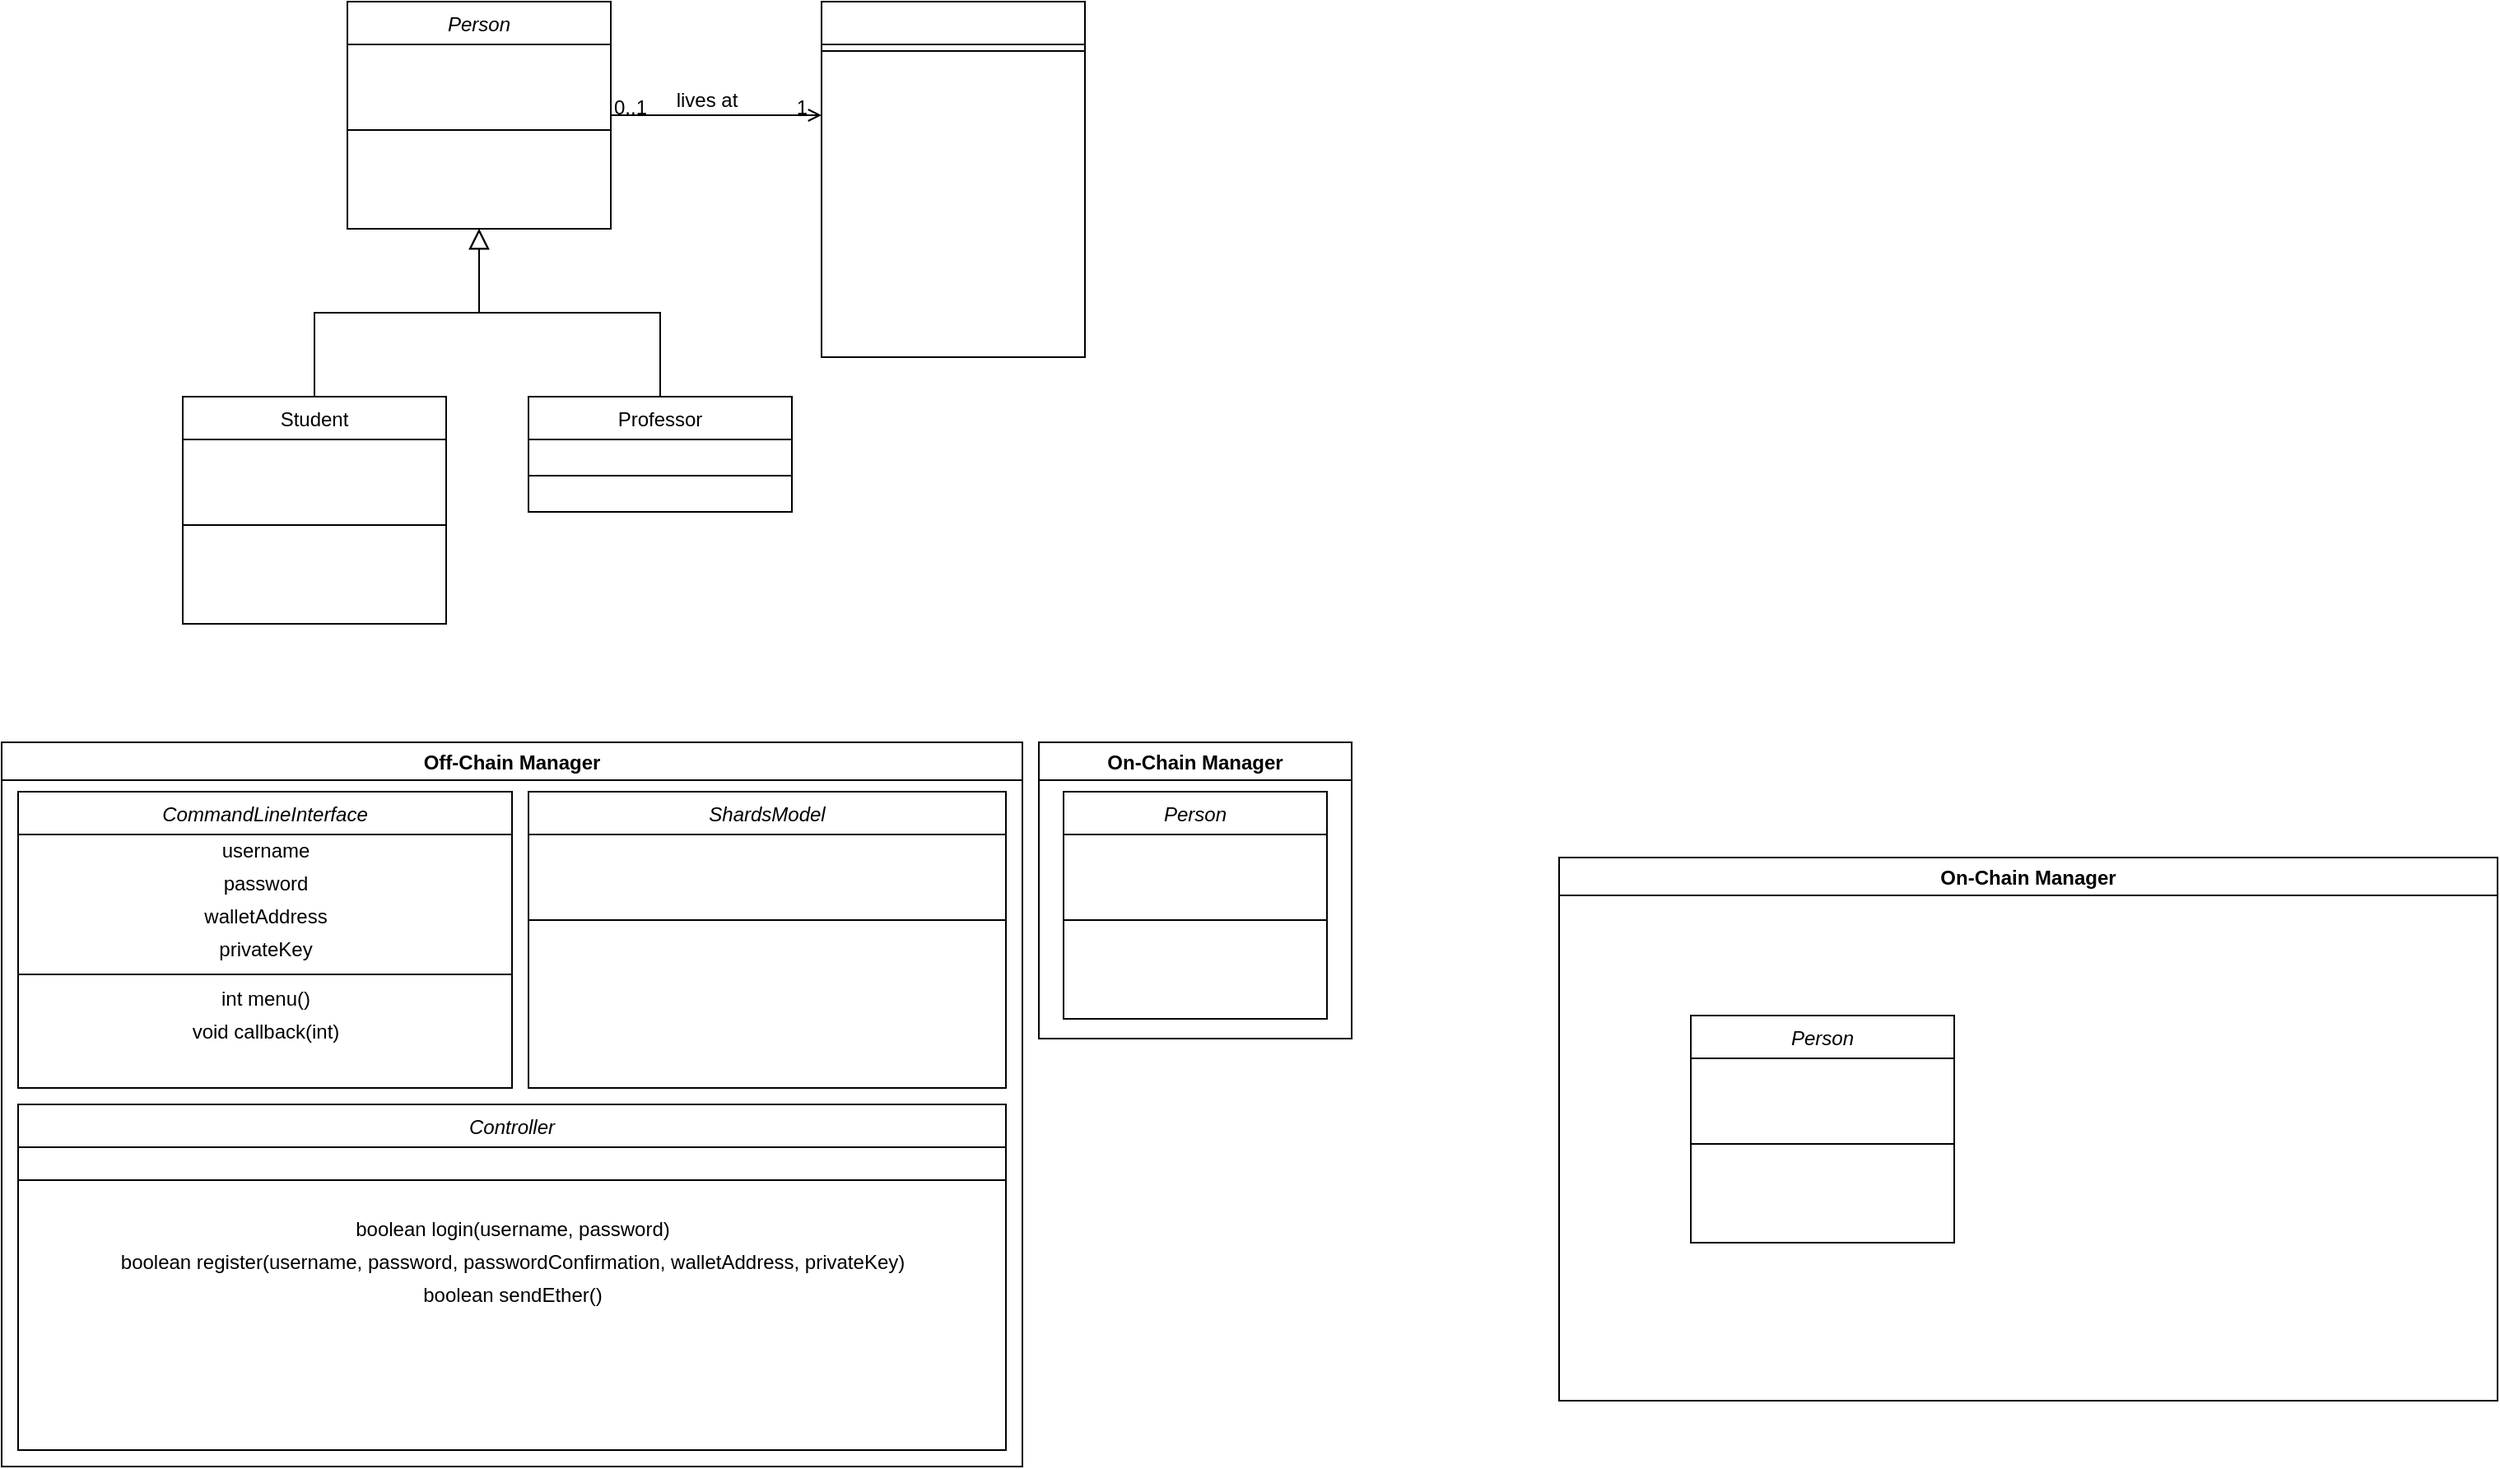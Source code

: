 <mxfile version="14.6.13" type="device" pages="2"><diagram id="C5RBs43oDa-KdzZeNtuy" name="Diagramma delle classi"><mxGraphModel dx="852" dy="534" grid="1" gridSize="10" guides="1" tooltips="1" connect="1" arrows="1" fold="1" page="1" pageScale="1" pageWidth="827" pageHeight="1169" math="0" shadow="0"><root><mxCell id="WIyWlLk6GJQsqaUBKTNV-0"/><mxCell id="WIyWlLk6GJQsqaUBKTNV-1" parent="WIyWlLk6GJQsqaUBKTNV-0"/><mxCell id="zkfFHV4jXpPFQw0GAbJ--0" value="Person" style="swimlane;fontStyle=2;align=center;verticalAlign=top;childLayout=stackLayout;horizontal=1;startSize=26;horizontalStack=0;resizeParent=1;resizeLast=0;collapsible=1;marginBottom=0;rounded=0;shadow=0;strokeWidth=1;" parent="WIyWlLk6GJQsqaUBKTNV-1" vertex="1"><mxGeometry x="220" y="120" width="160" height="138" as="geometry"><mxRectangle x="230" y="140" width="160" height="26" as="alternateBounds"/></mxGeometry></mxCell><mxCell id="zkfFHV4jXpPFQw0GAbJ--4" value="" style="line;html=1;strokeWidth=1;align=left;verticalAlign=middle;spacingTop=-1;spacingLeft=3;spacingRight=3;rotatable=0;labelPosition=right;points=[];portConstraint=eastwest;" parent="zkfFHV4jXpPFQw0GAbJ--0" vertex="1"><mxGeometry y="26" width="160" height="104" as="geometry"/></mxCell><mxCell id="zkfFHV4jXpPFQw0GAbJ--6" value="Student" style="swimlane;fontStyle=0;align=center;verticalAlign=top;childLayout=stackLayout;horizontal=1;startSize=26;horizontalStack=0;resizeParent=1;resizeLast=0;collapsible=1;marginBottom=0;rounded=0;shadow=0;strokeWidth=1;" parent="WIyWlLk6GJQsqaUBKTNV-1" vertex="1"><mxGeometry x="120" y="360" width="160" height="138" as="geometry"><mxRectangle x="130" y="380" width="160" height="26" as="alternateBounds"/></mxGeometry></mxCell><mxCell id="zkfFHV4jXpPFQw0GAbJ--9" value="" style="line;html=1;strokeWidth=1;align=left;verticalAlign=middle;spacingTop=-1;spacingLeft=3;spacingRight=3;rotatable=0;labelPosition=right;points=[];portConstraint=eastwest;" parent="zkfFHV4jXpPFQw0GAbJ--6" vertex="1"><mxGeometry y="26" width="160" height="104" as="geometry"/></mxCell><mxCell id="zkfFHV4jXpPFQw0GAbJ--12" value="" style="endArrow=block;endSize=10;endFill=0;shadow=0;strokeWidth=1;rounded=0;edgeStyle=elbowEdgeStyle;elbow=vertical;" parent="WIyWlLk6GJQsqaUBKTNV-1" source="zkfFHV4jXpPFQw0GAbJ--6" target="zkfFHV4jXpPFQw0GAbJ--0" edge="1"><mxGeometry width="160" relative="1" as="geometry"><mxPoint x="200" y="203" as="sourcePoint"/><mxPoint x="200" y="203" as="targetPoint"/></mxGeometry></mxCell><mxCell id="zkfFHV4jXpPFQw0GAbJ--13" value="Professor" style="swimlane;fontStyle=0;align=center;verticalAlign=top;childLayout=stackLayout;horizontal=1;startSize=26;horizontalStack=0;resizeParent=1;resizeLast=0;collapsible=1;marginBottom=0;rounded=0;shadow=0;strokeWidth=1;" parent="WIyWlLk6GJQsqaUBKTNV-1" vertex="1"><mxGeometry x="330" y="360" width="160" height="70" as="geometry"><mxRectangle x="340" y="380" width="170" height="26" as="alternateBounds"/></mxGeometry></mxCell><mxCell id="zkfFHV4jXpPFQw0GAbJ--15" value="" style="line;html=1;strokeWidth=1;align=left;verticalAlign=middle;spacingTop=-1;spacingLeft=3;spacingRight=3;rotatable=0;labelPosition=right;points=[];portConstraint=eastwest;" parent="zkfFHV4jXpPFQw0GAbJ--13" vertex="1"><mxGeometry y="26" width="160" height="44" as="geometry"/></mxCell><mxCell id="zkfFHV4jXpPFQw0GAbJ--16" value="" style="endArrow=block;endSize=10;endFill=0;shadow=0;strokeWidth=1;rounded=0;edgeStyle=elbowEdgeStyle;elbow=vertical;" parent="WIyWlLk6GJQsqaUBKTNV-1" source="zkfFHV4jXpPFQw0GAbJ--13" target="zkfFHV4jXpPFQw0GAbJ--0" edge="1"><mxGeometry width="160" relative="1" as="geometry"><mxPoint x="210" y="373" as="sourcePoint"/><mxPoint x="310" y="271" as="targetPoint"/></mxGeometry></mxCell><mxCell id="zkfFHV4jXpPFQw0GAbJ--17" value="" style="swimlane;fontStyle=0;align=center;verticalAlign=top;childLayout=stackLayout;horizontal=1;startSize=26;horizontalStack=0;resizeParent=1;resizeLast=0;collapsible=1;marginBottom=0;rounded=0;shadow=0;strokeWidth=1;" parent="WIyWlLk6GJQsqaUBKTNV-1" vertex="1"><mxGeometry x="508" y="120" width="160" height="216" as="geometry"><mxRectangle x="550" y="140" width="160" height="26" as="alternateBounds"/></mxGeometry></mxCell><mxCell id="zkfFHV4jXpPFQw0GAbJ--23" value="" style="line;html=1;strokeWidth=1;align=left;verticalAlign=middle;spacingTop=-1;spacingLeft=3;spacingRight=3;rotatable=0;labelPosition=right;points=[];portConstraint=eastwest;" parent="zkfFHV4jXpPFQw0GAbJ--17" vertex="1"><mxGeometry y="26" width="160" height="8" as="geometry"/></mxCell><mxCell id="zkfFHV4jXpPFQw0GAbJ--26" value="" style="endArrow=open;shadow=0;strokeWidth=1;rounded=0;endFill=1;edgeStyle=elbowEdgeStyle;elbow=vertical;" parent="WIyWlLk6GJQsqaUBKTNV-1" source="zkfFHV4jXpPFQw0GAbJ--0" target="zkfFHV4jXpPFQw0GAbJ--17" edge="1"><mxGeometry x="0.5" y="41" relative="1" as="geometry"><mxPoint x="380" y="192" as="sourcePoint"/><mxPoint x="540" y="192" as="targetPoint"/><mxPoint x="-40" y="32" as="offset"/></mxGeometry></mxCell><mxCell id="zkfFHV4jXpPFQw0GAbJ--27" value="0..1" style="resizable=0;align=left;verticalAlign=bottom;labelBackgroundColor=none;fontSize=12;" parent="zkfFHV4jXpPFQw0GAbJ--26" connectable="0" vertex="1"><mxGeometry x="-1" relative="1" as="geometry"><mxPoint y="4" as="offset"/></mxGeometry></mxCell><mxCell id="zkfFHV4jXpPFQw0GAbJ--28" value="1" style="resizable=0;align=right;verticalAlign=bottom;labelBackgroundColor=none;fontSize=12;" parent="zkfFHV4jXpPFQw0GAbJ--26" connectable="0" vertex="1"><mxGeometry x="1" relative="1" as="geometry"><mxPoint x="-7" y="4" as="offset"/></mxGeometry></mxCell><mxCell id="zkfFHV4jXpPFQw0GAbJ--29" value="lives at" style="text;html=1;resizable=0;points=[];;align=center;verticalAlign=middle;labelBackgroundColor=none;rounded=0;shadow=0;strokeWidth=1;fontSize=12;" parent="zkfFHV4jXpPFQw0GAbJ--26" vertex="1" connectable="0"><mxGeometry x="0.5" y="49" relative="1" as="geometry"><mxPoint x="-38" y="40" as="offset"/></mxGeometry></mxCell><mxCell id="cMdtj7GdBhKeI6Sb-CH5-2" value="Off-Chain Manager" style="swimlane;" parent="WIyWlLk6GJQsqaUBKTNV-1" vertex="1"><mxGeometry x="10" y="570" width="620" height="440" as="geometry"/></mxCell><mxCell id="cMdtj7GdBhKeI6Sb-CH5-3" value="ShardsModel" style="swimlane;fontStyle=2;align=center;verticalAlign=top;childLayout=stackLayout;horizontal=1;startSize=26;horizontalStack=0;resizeParent=1;resizeLast=0;collapsible=1;marginBottom=0;rounded=0;shadow=0;strokeWidth=1;" parent="cMdtj7GdBhKeI6Sb-CH5-2" vertex="1"><mxGeometry x="320" y="30" width="290" height="180" as="geometry"><mxRectangle x="230" y="140" width="160" height="26" as="alternateBounds"/></mxGeometry></mxCell><mxCell id="cMdtj7GdBhKeI6Sb-CH5-4" value="" style="line;html=1;strokeWidth=1;align=left;verticalAlign=middle;spacingTop=-1;spacingLeft=3;spacingRight=3;rotatable=0;labelPosition=right;points=[];portConstraint=eastwest;" parent="cMdtj7GdBhKeI6Sb-CH5-3" vertex="1"><mxGeometry y="26" width="290" height="104" as="geometry"/></mxCell><mxCell id="kpJe8TX9DCICYyPzO9KD-3" value="CommandLineInterface" style="swimlane;fontStyle=2;align=center;verticalAlign=top;childLayout=stackLayout;horizontal=1;startSize=26;horizontalStack=0;resizeParent=1;resizeLast=0;collapsible=1;marginBottom=0;rounded=0;shadow=0;strokeWidth=1;" vertex="1" parent="cMdtj7GdBhKeI6Sb-CH5-2"><mxGeometry x="10" y="30" width="300" height="180" as="geometry"><mxRectangle x="230" y="140" width="160" height="26" as="alternateBounds"/></mxGeometry></mxCell><mxCell id="kpJe8TX9DCICYyPzO9KD-10" value="username" style="text;html=1;align=center;verticalAlign=middle;resizable=0;points=[];autosize=1;strokeColor=none;" vertex="1" parent="kpJe8TX9DCICYyPzO9KD-3"><mxGeometry y="26" width="300" height="20" as="geometry"/></mxCell><mxCell id="kpJe8TX9DCICYyPzO9KD-11" value="password" style="text;html=1;align=center;verticalAlign=middle;resizable=0;points=[];autosize=1;strokeColor=none;" vertex="1" parent="kpJe8TX9DCICYyPzO9KD-3"><mxGeometry y="46" width="300" height="20" as="geometry"/></mxCell><mxCell id="kpJe8TX9DCICYyPzO9KD-12" value="walletAddress" style="text;html=1;align=center;verticalAlign=middle;resizable=0;points=[];autosize=1;strokeColor=none;" vertex="1" parent="kpJe8TX9DCICYyPzO9KD-3"><mxGeometry y="66" width="300" height="20" as="geometry"/></mxCell><mxCell id="kpJe8TX9DCICYyPzO9KD-13" value="privateKey" style="text;html=1;align=center;verticalAlign=middle;resizable=0;points=[];autosize=1;strokeColor=none;" vertex="1" parent="kpJe8TX9DCICYyPzO9KD-3"><mxGeometry y="86" width="300" height="20" as="geometry"/></mxCell><mxCell id="kpJe8TX9DCICYyPzO9KD-4" value="" style="line;html=1;strokeWidth=1;align=left;verticalAlign=middle;spacingTop=-1;spacingLeft=3;spacingRight=3;rotatable=0;labelPosition=right;points=[];portConstraint=eastwest;" vertex="1" parent="kpJe8TX9DCICYyPzO9KD-3"><mxGeometry y="106" width="300" height="10" as="geometry"/></mxCell><mxCell id="kpJe8TX9DCICYyPzO9KD-22" value="int menu()" style="text;html=1;align=center;verticalAlign=middle;resizable=0;points=[];autosize=1;strokeColor=none;" vertex="1" parent="kpJe8TX9DCICYyPzO9KD-3"><mxGeometry y="116" width="300" height="20" as="geometry"/></mxCell><mxCell id="kpJe8TX9DCICYyPzO9KD-23" value="void callback(int)" style="text;html=1;align=center;verticalAlign=middle;resizable=0;points=[];autosize=1;strokeColor=none;" vertex="1" parent="kpJe8TX9DCICYyPzO9KD-3"><mxGeometry y="136" width="300" height="20" as="geometry"/></mxCell><mxCell id="kpJe8TX9DCICYyPzO9KD-5" value="Controller" style="swimlane;fontStyle=2;align=center;verticalAlign=top;childLayout=stackLayout;horizontal=1;startSize=26;horizontalStack=0;resizeParent=1;resizeLast=0;collapsible=1;marginBottom=0;rounded=0;shadow=0;strokeWidth=1;" vertex="1" parent="cMdtj7GdBhKeI6Sb-CH5-2"><mxGeometry x="10" y="220" width="600" height="210" as="geometry"><mxRectangle x="230" y="140" width="160" height="26" as="alternateBounds"/></mxGeometry></mxCell><mxCell id="kpJe8TX9DCICYyPzO9KD-6" value="" style="line;html=1;strokeWidth=1;align=left;verticalAlign=middle;spacingTop=-1;spacingLeft=3;spacingRight=3;rotatable=0;labelPosition=right;points=[];portConstraint=eastwest;" vertex="1" parent="kpJe8TX9DCICYyPzO9KD-5"><mxGeometry y="26" width="600" height="40" as="geometry"/></mxCell><mxCell id="kpJe8TX9DCICYyPzO9KD-17" value="boolean login(username, password)" style="text;html=1;align=center;verticalAlign=middle;resizable=0;points=[];autosize=1;strokeColor=none;" vertex="1" parent="kpJe8TX9DCICYyPzO9KD-5"><mxGeometry y="66" width="600" height="20" as="geometry"/></mxCell><mxCell id="kpJe8TX9DCICYyPzO9KD-18" value="boolean register(username, password, passwordConfirmation, walletAddress, privateKey)" style="text;html=1;align=center;verticalAlign=middle;resizable=0;points=[];autosize=1;strokeColor=none;" vertex="1" parent="kpJe8TX9DCICYyPzO9KD-5"><mxGeometry y="86" width="600" height="20" as="geometry"/></mxCell><mxCell id="kpJe8TX9DCICYyPzO9KD-21" value="boolean sendEther()" style="text;html=1;align=center;verticalAlign=middle;resizable=0;points=[];autosize=1;strokeColor=none;" vertex="1" parent="kpJe8TX9DCICYyPzO9KD-5"><mxGeometry y="106" width="600" height="20" as="geometry"/></mxCell><mxCell id="cMdtj7GdBhKeI6Sb-CH5-5" value="On-Chain Manager" style="swimlane;startSize=23;" parent="WIyWlLk6GJQsqaUBKTNV-1" vertex="1"><mxGeometry x="956" y="640" width="570" height="330" as="geometry"/></mxCell><mxCell id="cMdtj7GdBhKeI6Sb-CH5-6" value="Person" style="swimlane;fontStyle=2;align=center;verticalAlign=top;childLayout=stackLayout;horizontal=1;startSize=26;horizontalStack=0;resizeParent=1;resizeLast=0;collapsible=1;marginBottom=0;rounded=0;shadow=0;strokeWidth=1;" parent="cMdtj7GdBhKeI6Sb-CH5-5" vertex="1"><mxGeometry x="80" y="96" width="160" height="138" as="geometry"><mxRectangle x="230" y="140" width="160" height="26" as="alternateBounds"/></mxGeometry></mxCell><mxCell id="cMdtj7GdBhKeI6Sb-CH5-7" value="" style="line;html=1;strokeWidth=1;align=left;verticalAlign=middle;spacingTop=-1;spacingLeft=3;spacingRight=3;rotatable=0;labelPosition=right;points=[];portConstraint=eastwest;" parent="cMdtj7GdBhKeI6Sb-CH5-6" vertex="1"><mxGeometry y="26" width="160" height="104" as="geometry"/></mxCell><mxCell id="kpJe8TX9DCICYyPzO9KD-0" value="On-Chain Manager" style="swimlane;startSize=23;" vertex="1" parent="WIyWlLk6GJQsqaUBKTNV-1"><mxGeometry x="640" y="570" width="190" height="180" as="geometry"/></mxCell><mxCell id="kpJe8TX9DCICYyPzO9KD-1" value="Person" style="swimlane;fontStyle=2;align=center;verticalAlign=top;childLayout=stackLayout;horizontal=1;startSize=26;horizontalStack=0;resizeParent=1;resizeLast=0;collapsible=1;marginBottom=0;rounded=0;shadow=0;strokeWidth=1;" vertex="1" parent="kpJe8TX9DCICYyPzO9KD-0"><mxGeometry x="15" y="30" width="160" height="138" as="geometry"><mxRectangle x="230" y="140" width="160" height="26" as="alternateBounds"/></mxGeometry></mxCell><mxCell id="kpJe8TX9DCICYyPzO9KD-2" value="" style="line;html=1;strokeWidth=1;align=left;verticalAlign=middle;spacingTop=-1;spacingLeft=3;spacingRight=3;rotatable=0;labelPosition=right;points=[];portConstraint=eastwest;" vertex="1" parent="kpJe8TX9DCICYyPzO9KD-1"><mxGeometry y="26" width="160" height="104" as="geometry"/></mxCell></root></mxGraphModel></diagram><diagram id="4znMXhv7T8qVviRlfvYJ" name="Architettura"><mxGraphModel dx="509" dy="1246" grid="1" gridSize="10" guides="1" tooltips="1" connect="1" arrows="1" fold="1" page="1" pageScale="1" pageWidth="827" pageHeight="1169" math="0" shadow="0"><root><mxCell id="0"/><mxCell id="1" parent="0"/><mxCell id="zVVGqHMNAvH8lI9nvjNt-78" value="BLOCKCHAIN SHARDING" style="swimlane;swimlaneFillColor=default;fillColor=#fff2cc;strokeColor=#d6b656;" vertex="1" parent="1"><mxGeometry x="260" y="30" width="930" height="554" as="geometry"/></mxCell><mxCell id="zVVGqHMNAvH8lI9nvjNt-81" value="METAMASK WALLET HANDLER" style="rounded=0;whiteSpace=wrap;html=1;fillColor=#ffe6cc;strokeColor=#d79b00;" vertex="1" parent="zVVGqHMNAvH8lI9nvjNt-78"><mxGeometry x="30" y="30" width="440" height="60" as="geometry"/></mxCell><mxCell id="zVVGqHMNAvH8lI9nvjNt-22" value="&lt;b&gt;BLOCKCHAIN SHARDS&lt;/b&gt;" style="rounded=0;whiteSpace=wrap;html=1;verticalAlign=top;fillColor=#d5e8d4;strokeColor=#82b366;" vertex="1" parent="1"><mxGeometry x="820" y="144" width="360" height="420" as="geometry"/></mxCell><mxCell id="zVVGqHMNAvH8lI9nvjNt-1" value="&lt;p style=&quot;&quot;&gt;&lt;span style=&quot;background-color: initial; line-height: 1.3;&quot;&gt;OFF-CHAIN MANAGER&lt;/span&gt;&lt;/p&gt;" style="rounded=0;whiteSpace=wrap;html=1;align=center;verticalAlign=top;fontStyle=1;fillColor=#f8cecc;strokeColor=#b85450;" vertex="1" parent="1"><mxGeometry x="290" y="140" width="440" height="204" as="geometry"/></mxCell><mxCell id="zVVGqHMNAvH8lI9nvjNt-4" value="USER" style="shape=actor;whiteSpace=wrap;html=1;verticalAlign=bottom;fontStyle=1" vertex="1" parent="1"><mxGeometry x="190" y="234" width="40" height="50" as="geometry"/></mxCell><mxCell id="zVVGqHMNAvH8lI9nvjNt-5" value="CLI" style="rounded=0;whiteSpace=wrap;html=1;" vertex="1" parent="1"><mxGeometry x="320" y="184" width="40" height="150" as="geometry"/></mxCell><mxCell id="zVVGqHMNAvH8lI9nvjNt-6" value="" style="shape=flexArrow;endArrow=classic;html=1;rounded=0;entryX=0;entryY=0.5;entryDx=0;entryDy=0;fillColor=default;" edge="1" parent="1" target="zVVGqHMNAvH8lI9nvjNt-5"><mxGeometry width="50" height="50" relative="1" as="geometry"><mxPoint x="240" y="259" as="sourcePoint"/><mxPoint x="310" y="259" as="targetPoint"/></mxGeometry></mxCell><mxCell id="zVVGqHMNAvH8lI9nvjNt-7" value="Request Generation" style="rounded=0;whiteSpace=wrap;html=1;" vertex="1" parent="1"><mxGeometry x="420" y="184" width="120" height="70" as="geometry"/></mxCell><mxCell id="zVVGqHMNAvH8lI9nvjNt-8" value="" style="shape=flexArrow;endArrow=classic;html=1;rounded=0;fillColor=default;" edge="1" parent="1"><mxGeometry width="50" height="50" relative="1" as="geometry"><mxPoint x="360" y="219" as="sourcePoint"/><mxPoint x="420" y="219" as="targetPoint"/></mxGeometry></mxCell><mxCell id="zVVGqHMNAvH8lI9nvjNt-9" value="" style="shape=flexArrow;endArrow=classic;html=1;rounded=0;fillColor=default;" edge="1" parent="1"><mxGeometry width="50" height="50" relative="1" as="geometry"><mxPoint x="420" y="301.0" as="sourcePoint"/><mxPoint x="360" y="301.0" as="targetPoint"/></mxGeometry></mxCell><mxCell id="zVVGqHMNAvH8lI9nvjNt-11" value="WEB3 API CALLER" style="rounded=0;whiteSpace=wrap;html=1;verticalAlign=top;" vertex="1" parent="1"><mxGeometry x="580" y="185" width="140" height="149" as="geometry"/></mxCell><mxCell id="zVVGqHMNAvH8lI9nvjNt-12" value="Response Translation" style="rounded=0;whiteSpace=wrap;html=1;" vertex="1" parent="1"><mxGeometry x="420" y="264" width="120" height="70" as="geometry"/></mxCell><mxCell id="zVVGqHMNAvH8lI9nvjNt-16" value="SHARDS API SENDER/LISTENER" style="rounded=0;whiteSpace=wrap;html=1;" vertex="1" parent="1"><mxGeometry x="585" y="214" width="131" height="40" as="geometry"/></mxCell><mxCell id="zVVGqHMNAvH8lI9nvjNt-17" value="ON-CHAIN MANAGER SENDER/LISTENER" style="rounded=0;whiteSpace=wrap;html=1;" vertex="1" parent="1"><mxGeometry x="585" y="285" width="130" height="40" as="geometry"/></mxCell><mxCell id="zVVGqHMNAvH8lI9nvjNt-18" value="SHARD 1" style="rounded=0;whiteSpace=wrap;html=1;verticalAlign=top;" vertex="1" parent="1"><mxGeometry x="830" y="174" width="340" height="111" as="geometry"/></mxCell><mxCell id="zVVGqHMNAvH8lI9nvjNt-21" value="" style="endArrow=none;dashed=1;html=1;dashPattern=1 3;strokeWidth=2;rounded=0;" edge="1" parent="1"><mxGeometry width="50" height="50" relative="1" as="geometry"><mxPoint x="1005" y="413" as="sourcePoint"/><mxPoint x="1005" y="443" as="targetPoint"/></mxGeometry></mxCell><mxCell id="zVVGqHMNAvH8lI9nvjNt-23" value="HANDLING BLOCKCHAIN" style="rounded=0;whiteSpace=wrap;html=1;verticalAlign=top;fontStyle=1;fillColor=#e1d5e7;strokeColor=#9673a6;" vertex="1" parent="1"><mxGeometry x="290" y="404" width="450" height="159" as="geometry"/></mxCell><mxCell id="zVVGqHMNAvH8lI9nvjNt-24" value="ON-CHAIN MANAGER (SMART CONTRACT)" style="rounded=0;whiteSpace=wrap;html=1;verticalAlign=top;fillColor=#dae8fc;strokeColor=#6c8ebf;" vertex="1" parent="1"><mxGeometry x="300" y="438" width="430" height="110" as="geometry"/></mxCell><mxCell id="zVVGqHMNAvH8lI9nvjNt-25" value="BLOCK 1" style="rounded=0;whiteSpace=wrap;html=1;" vertex="1" parent="1"><mxGeometry x="960" y="205" width="80" height="60" as="geometry"/></mxCell><mxCell id="zVVGqHMNAvH8lI9nvjNt-26" value="BLOCK 2" style="rounded=0;whiteSpace=wrap;html=1;" vertex="1" parent="1"><mxGeometry x="1050" y="205" width="80" height="60" as="geometry"/></mxCell><mxCell id="zVVGqHMNAvH8lI9nvjNt-30" value="" style="endArrow=none;dashed=1;html=1;dashPattern=1 3;strokeWidth=2;rounded=0;fillColor=default;" edge="1" parent="1"><mxGeometry width="50" height="50" relative="1" as="geometry"><mxPoint x="1137" y="237" as="sourcePoint"/><mxPoint x="1163" y="237" as="targetPoint"/></mxGeometry></mxCell><mxCell id="zVVGqHMNAvH8lI9nvjNt-32" value="WEB3 API" style="rounded=0;whiteSpace=wrap;html=1;" vertex="1" parent="1"><mxGeometry x="844" y="184" width="90" height="90" as="geometry"/></mxCell><mxCell id="zVVGqHMNAvH8lI9nvjNt-34" value="SHARD 2" style="rounded=0;whiteSpace=wrap;html=1;verticalAlign=top;" vertex="1" parent="1"><mxGeometry x="830" y="294.5" width="340" height="111" as="geometry"/></mxCell><mxCell id="zVVGqHMNAvH8lI9nvjNt-35" value="BLOCK 1" style="rounded=0;whiteSpace=wrap;html=1;" vertex="1" parent="1"><mxGeometry x="960" y="325.5" width="80" height="60" as="geometry"/></mxCell><mxCell id="zVVGqHMNAvH8lI9nvjNt-36" value="BLOCK 2" style="rounded=0;whiteSpace=wrap;html=1;" vertex="1" parent="1"><mxGeometry x="1050" y="325.5" width="80" height="60" as="geometry"/></mxCell><mxCell id="zVVGqHMNAvH8lI9nvjNt-38" value="" style="endArrow=none;dashed=1;html=1;dashPattern=1 3;strokeWidth=2;rounded=0;fillColor=default;" edge="1" parent="1"><mxGeometry width="50" height="50" relative="1" as="geometry"><mxPoint x="1137" y="357.5" as="sourcePoint"/><mxPoint x="1163.0" y="357.5" as="targetPoint"/></mxGeometry></mxCell><mxCell id="zVVGqHMNAvH8lI9nvjNt-40" value="SHARD N" style="rounded=0;whiteSpace=wrap;html=1;verticalAlign=top;" vertex="1" parent="1"><mxGeometry x="830" y="445" width="340" height="111" as="geometry"/></mxCell><mxCell id="zVVGqHMNAvH8lI9nvjNt-41" value="BLOCK 1" style="rounded=0;whiteSpace=wrap;html=1;" vertex="1" parent="1"><mxGeometry x="960" y="476" width="80" height="60" as="geometry"/></mxCell><mxCell id="zVVGqHMNAvH8lI9nvjNt-42" value="BLOCK 2" style="rounded=0;whiteSpace=wrap;html=1;" vertex="1" parent="1"><mxGeometry x="1050" y="476" width="80" height="60" as="geometry"/></mxCell><mxCell id="zVVGqHMNAvH8lI9nvjNt-44" value="" style="endArrow=none;dashed=1;html=1;dashPattern=1 3;strokeWidth=2;rounded=0;fillColor=default;" edge="1" parent="1"><mxGeometry width="50" height="50" relative="1" as="geometry"><mxPoint x="1137" y="508" as="sourcePoint"/><mxPoint x="1163.0" y="508" as="targetPoint"/></mxGeometry></mxCell><mxCell id="zVVGqHMNAvH8lI9nvjNt-47" value="" style="sketch=0;outlineConnect=0;fontColor=#232F3E;gradientColor=none;fillColor=#D45B07;strokeColor=none;dashed=0;verticalLabelPosition=bottom;verticalAlign=top;align=center;html=1;fontSize=12;fontStyle=0;aspect=fixed;shape=mxgraph.aws4.blockchain_resource;" vertex="1" parent="1"><mxGeometry x="1039.55" y="233.39" width="10.91" height="3.22" as="geometry"/></mxCell><mxCell id="zVVGqHMNAvH8lI9nvjNt-49" value="SHARDS MAPPING&lt;br&gt;UPDATE" style="rounded=0;whiteSpace=wrap;html=1;" vertex="1" parent="1"><mxGeometry x="590" y="469.5" width="120" height="69" as="geometry"/></mxCell><mxCell id="zVVGqHMNAvH8lI9nvjNt-62" value="" style="shape=flexArrow;endArrow=classic;html=1;rounded=0;fillColor=default;entryX=0;entryY=0.25;entryDx=0;entryDy=0;" edge="1" parent="1" target="zVVGqHMNAvH8lI9nvjNt-11"><mxGeometry width="50" height="50" relative="1" as="geometry"><mxPoint x="540" y="222" as="sourcePoint"/><mxPoint x="590" y="195" as="targetPoint"/></mxGeometry></mxCell><mxCell id="zVVGqHMNAvH8lI9nvjNt-63" value="" style="shape=flexArrow;endArrow=classic;html=1;rounded=0;fillColor=default;entryX=0.999;entryY=0.227;entryDx=0;entryDy=0;entryPerimeter=0;" edge="1" parent="1"><mxGeometry width="50" height="50" relative="1" as="geometry"><mxPoint x="580" y="301" as="sourcePoint"/><mxPoint x="539.88" y="300.89" as="targetPoint"/></mxGeometry></mxCell><mxCell id="zVVGqHMNAvH8lI9nvjNt-65" value="" style="shape=flexArrow;endArrow=classic;startArrow=classic;html=1;rounded=0;fillColor=default;entryX=-0.006;entryY=0.553;entryDx=0;entryDy=0;entryPerimeter=0;exitX=1;exitY=0.5;exitDx=0;exitDy=0;" edge="1" parent="1" source="zVVGqHMNAvH8lI9nvjNt-16" target="zVVGqHMNAvH8lI9nvjNt-32"><mxGeometry width="100" height="100" relative="1" as="geometry"><mxPoint x="720" y="315" as="sourcePoint"/><mxPoint x="820" y="215" as="targetPoint"/></mxGeometry></mxCell><mxCell id="zVVGqHMNAvH8lI9nvjNt-66" value="WEB3 API" style="rounded=0;whiteSpace=wrap;html=1;" vertex="1" parent="1"><mxGeometry x="844" y="305" width="90" height="90" as="geometry"/></mxCell><mxCell id="zVVGqHMNAvH8lI9nvjNt-67" value="WEB3 API" style="rounded=0;whiteSpace=wrap;html=1;" vertex="1" parent="1"><mxGeometry x="844" y="455.5" width="90" height="90" as="geometry"/></mxCell><mxCell id="zVVGqHMNAvH8lI9nvjNt-70" value="" style="rounded=0;whiteSpace=wrap;html=1;" vertex="1" parent="1"><mxGeometry x="769" y="229.5" width="12" height="281.5" as="geometry"/></mxCell><mxCell id="zVVGqHMNAvH8lI9nvjNt-71" value="" style="shape=flexArrow;endArrow=classic;html=1;rounded=0;fillColor=default;" edge="1" parent="1" target="zVVGqHMNAvH8lI9nvjNt-66"><mxGeometry width="50" height="50" relative="1" as="geometry"><mxPoint x="781" y="350" as="sourcePoint"/><mxPoint x="830" y="327" as="targetPoint"/></mxGeometry></mxCell><mxCell id="zVVGqHMNAvH8lI9nvjNt-72" value="" style="shape=flexArrow;endArrow=classic;html=1;rounded=0;fillColor=default;" edge="1" parent="1"><mxGeometry width="50" height="50" relative="1" as="geometry"><mxPoint x="781" y="505.71" as="sourcePoint"/><mxPoint x="844" y="505.71" as="targetPoint"/></mxGeometry></mxCell><mxCell id="zVVGqHMNAvH8lI9nvjNt-74" value="" style="shape=flexArrow;endArrow=classic;startArrow=classic;html=1;rounded=0;fillColor=default;exitX=0.823;exitY=0.004;exitDx=0;exitDy=0;exitPerimeter=0;" edge="1" parent="1" source="zVVGqHMNAvH8lI9nvjNt-24"><mxGeometry width="100" height="100" relative="1" as="geometry"><mxPoint x="652.72" y="440.87" as="sourcePoint"/><mxPoint x="654" y="335" as="targetPoint"/></mxGeometry></mxCell><mxCell id="zVVGqHMNAvH8lI9nvjNt-79" value="" style="sketch=0;outlineConnect=0;fontColor=#232F3E;gradientColor=none;fillColor=#D45B07;strokeColor=none;dashed=0;verticalLabelPosition=bottom;verticalAlign=top;align=center;html=1;fontSize=12;fontStyle=0;aspect=fixed;shape=mxgraph.aws4.blockchain_resource;" vertex="1" parent="1"><mxGeometry x="1039.09" y="353.89" width="10.91" height="3.22" as="geometry"/></mxCell><mxCell id="zVVGqHMNAvH8lI9nvjNt-80" value="" style="sketch=0;outlineConnect=0;fontColor=#232F3E;gradientColor=none;fillColor=#D45B07;strokeColor=none;dashed=0;verticalLabelPosition=bottom;verticalAlign=top;align=center;html=1;fontSize=12;fontStyle=0;aspect=fixed;shape=mxgraph.aws4.blockchain_resource;" vertex="1" parent="1"><mxGeometry x="1039.09" y="504.39" width="10.91" height="3.22" as="geometry"/></mxCell><mxCell id="zVVGqHMNAvH8lI9nvjNt-82" value="CASO D'USO: UTENTE CHE FA UPLOAD DI SMART CONTRACT&lt;br&gt;1) L'utente tramite cli carica lo smart contract e richiede l'upload&lt;br&gt;2) L'off-chain manager richiede il mapping all'on-chain manager per capire su quale shard fare l'upload&lt;br&gt;3) L'off-chain manager esegue delle operazioni sul mapping e capisce su quale shard uploadare&lt;br&gt;4) L'off-chain manager comunica con lo shard interessato e richiede l'upload&lt;br&gt;5) L'off-chain manager comunica all'on-chain manager l'aver effettuato la richiesta&lt;br&gt;6) L'on-chain manager mette la richiesta nella pool di upload non verificati&lt;br&gt;7) Lo shard comunica all'off-chain se l'upload e' andato a buon fine o meno (lettura del LOG)&lt;br&gt;8) L'off-chain comunica all'utente tramite cli il risultato&lt;br&gt;9) L'off-chain comunica all'on-chain il risultato&lt;br&gt;10) Se la richiesta e' andata a buon fine viene registrata nel mapping&lt;br&gt;11) La richiesta viene eliminata dalla pool di upload non verificati" style="rounded=0;whiteSpace=wrap;html=1;verticalAlign=top;align=left;" vertex="1" parent="1"><mxGeometry x="240" y="640" width="650" height="190" as="geometry"/></mxCell><mxCell id="zVVGqHMNAvH8lI9nvjNt-85" value="L'off-chain manager all'avvio comunica con l'on-chain manager e riceve la lista di richieste effettuate da se non ancora verificate (nella pool di richieste non verificate viene salvato l'indirizzo del portafoglio dell'off-chain manager in questione). Inoltre per ridondanza, la lista di richieste effettuate viene mantenuta anche in locale, anche qui dettagliando se si tratta di richieste andate ancora da verificare o terminate. Se ci sono delle richieste ancora da verificare, l'off-chain andra a controllare il LOG per vedere se la richiesta e' andata a buon fine.&lt;br&gt;IDEA! Controllo periodico delle richieste da verificare sul log, ed eventualmente se verificate parte la comunicazione del risultato all'utente e all'on-chain (cosi che vengano aggiornati mapping e pool)&lt;br&gt;" style="rounded=0;whiteSpace=wrap;html=1;" vertex="1" parent="1"><mxGeometry x="240" y="840" width="650" height="150" as="geometry"/></mxCell><mxCell id="zVVGqHMNAvH8lI9nvjNt-88" value="BILANCIAMENTO:&lt;br&gt;- Chiaramente non è istantaneo, e lo sbilanciamento temporaneo sarà direttamente proporzionale all'ordine di grandezza delle richieste ricevute&lt;br&gt;- Definizione di una hyperproperty in hyperPCTL sul bilanciamento" style="rounded=0;whiteSpace=wrap;html=1;verticalAlign=top;align=left;" vertex="1" parent="1"><mxGeometry x="910" y="640" width="650" height="80" as="geometry"/></mxCell></root></mxGraphModel></diagram></mxfile>